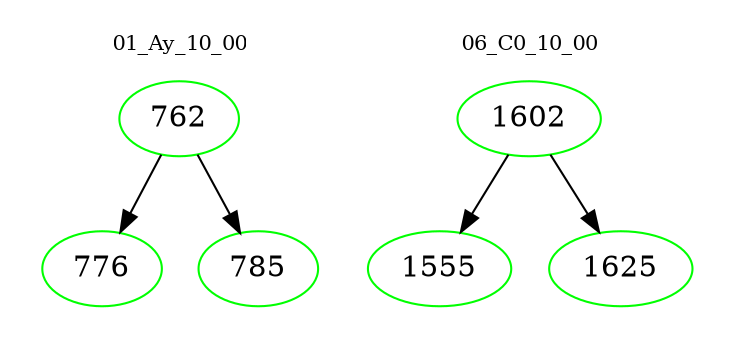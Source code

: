 digraph{
subgraph cluster_0 {
color = white
label = "01_Ay_10_00";
fontsize=10;
T0_762 [label="762", color="green"]
T0_762 -> T0_776 [color="black"]
T0_776 [label="776", color="green"]
T0_762 -> T0_785 [color="black"]
T0_785 [label="785", color="green"]
}
subgraph cluster_1 {
color = white
label = "06_C0_10_00";
fontsize=10;
T1_1602 [label="1602", color="green"]
T1_1602 -> T1_1555 [color="black"]
T1_1555 [label="1555", color="green"]
T1_1602 -> T1_1625 [color="black"]
T1_1625 [label="1625", color="green"]
}
}
